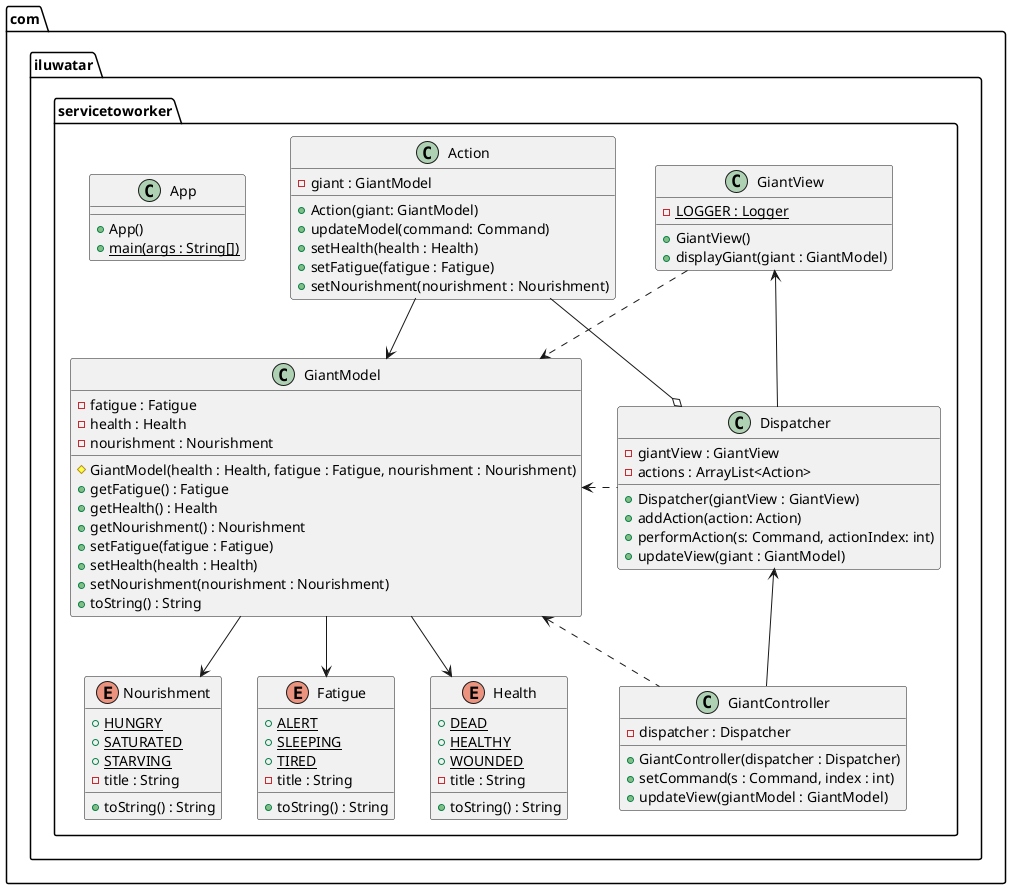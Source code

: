 @startuml
package com.iluwatar.servicetoworker {
  class App {
    + App()
    + main(args : String[]) {static}
  }
  enum Health {
    + DEAD {static}
    + HEALTHY {static}
    + WOUNDED {static}
    - title : String
    + toString() : String
  }
  enum Nourishment {
    + HUNGRY {static}
    + SATURATED {static}
    + STARVING {static}
    - title : String
    + toString() : String
  }
  enum Fatigue {
    + ALERT {static}
    + SLEEPING {static}
    + TIRED {static}
    - title : String
    + toString() : String
  }

  class GiantController {
    - dispatcher : Dispatcher
    + GiantController(dispatcher : Dispatcher)
    + setCommand(s : Command, index : int)
    + updateView(giantModel : GiantModel)
  }

  class GiantModel {
    - fatigue : Fatigue
    - health : Health
    - nourishment : Nourishment
    # GiantModel(health : Health, fatigue : Fatigue, nourishment : Nourishment)
    + getFatigue() : Fatigue
    + getHealth() : Health
    + getNourishment() : Nourishment
    + setFatigue(fatigue : Fatigue)
    + setHealth(health : Health)
    + setNourishment(nourishment : Nourishment)
    + toString() : String
  }
  class GiantView {
    - LOGGER : Logger {static}
    + GiantView()
    + displayGiant(giant : GiantModel)
  }

  class Action{
    - giant : GiantModel
    + Action(giant: GiantModel)
    + updateModel(command: Command)
    + setHealth(health : Health)
    + setFatigue(fatigue : Fatigue)
    + setNourishment(nourishment : Nourishment)
  }

  class Dispatcher{
    - giantView : GiantView
    - actions : ArrayList<Action>
    + Dispatcher(giantView : GiantView)
    + addAction(action: Action)
    + performAction(s: Command, actionIndex: int)
    + updateView(giant : GiantModel)
  }
}
GiantModel --> Nourishment
GiantModel --> Fatigue
GiantModel --> Health

GiantView ..>  GiantModel
Dispatcher o-up- Action
GiantController -up-> Dispatcher

GiantController .up.> GiantModel
Action --> GiantModel
Dispatcher -up-> GiantView
Dispatcher .left.> GiantModel

@enduml